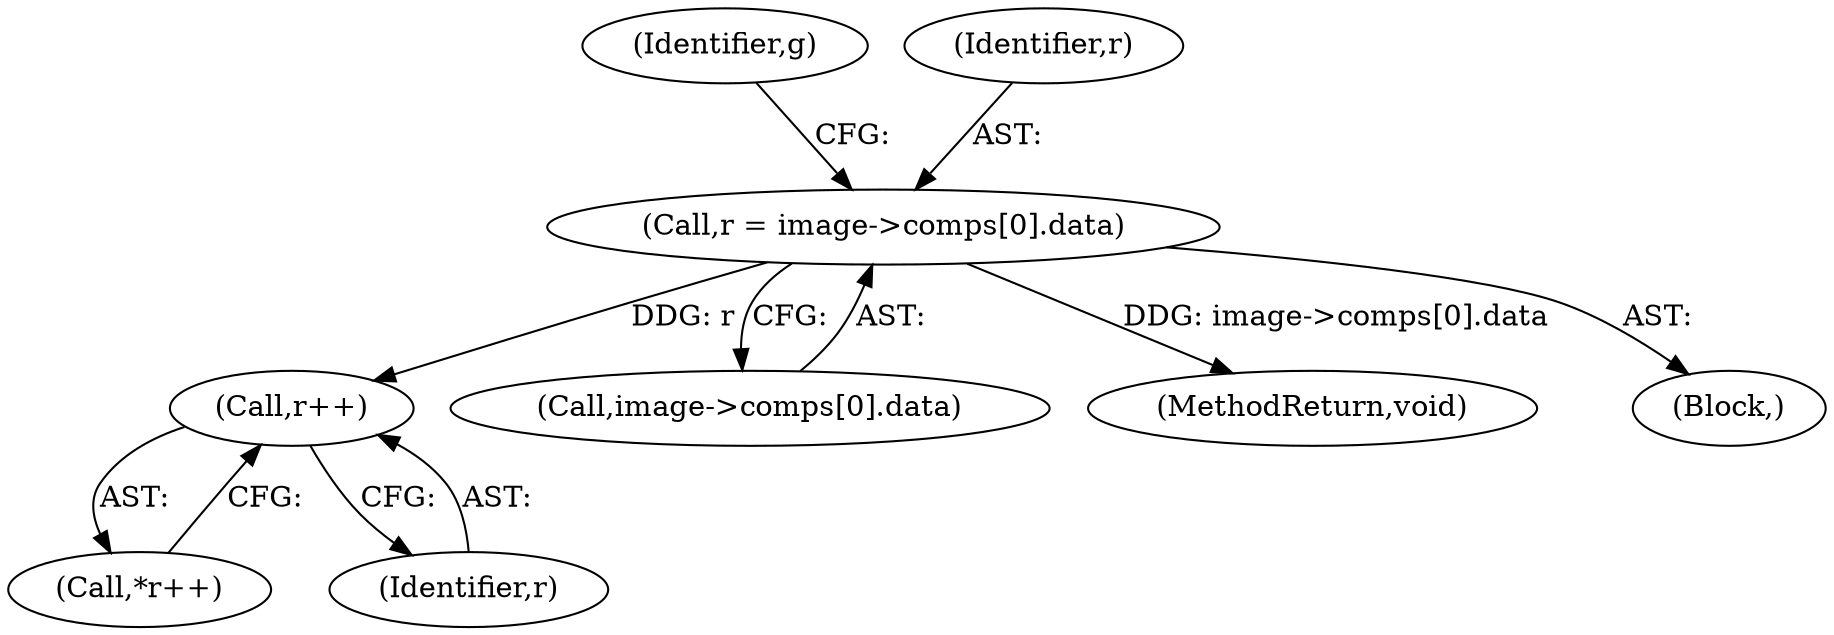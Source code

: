 digraph "0_openjpeg_2e5ab1d9987831c981ff05862e8ccf1381ed58ea@array" {
"1001177" [label="(Call,r = image->comps[0].data)"];
"1001216" [label="(Call,r++)"];
"1001215" [label="(Call,*r++)"];
"1001217" [label="(Identifier,r)"];
"1001216" [label="(Call,r++)"];
"1001187" [label="(Identifier,g)"];
"1001179" [label="(Call,image->comps[0].data)"];
"1001178" [label="(Identifier,r)"];
"1001560" [label="(MethodReturn,void)"];
"1000975" [label="(Block,)"];
"1001177" [label="(Call,r = image->comps[0].data)"];
"1001177" -> "1000975"  [label="AST: "];
"1001177" -> "1001179"  [label="CFG: "];
"1001178" -> "1001177"  [label="AST: "];
"1001179" -> "1001177"  [label="AST: "];
"1001187" -> "1001177"  [label="CFG: "];
"1001177" -> "1001560"  [label="DDG: image->comps[0].data"];
"1001177" -> "1001216"  [label="DDG: r"];
"1001216" -> "1001215"  [label="AST: "];
"1001216" -> "1001217"  [label="CFG: "];
"1001217" -> "1001216"  [label="AST: "];
"1001215" -> "1001216"  [label="CFG: "];
}
